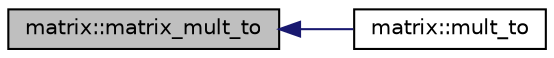 digraph "matrix::matrix_mult_to"
{
  edge [fontname="Helvetica",fontsize="10",labelfontname="Helvetica",labelfontsize="10"];
  node [fontname="Helvetica",fontsize="10",shape=record];
  rankdir="LR";
  Node1215 [label="matrix::matrix_mult_to",height=0.2,width=0.4,color="black", fillcolor="grey75", style="filled", fontcolor="black"];
  Node1215 -> Node1216 [dir="back",color="midnightblue",fontsize="10",style="solid",fontname="Helvetica"];
  Node1216 [label="matrix::mult_to",height=0.2,width=0.4,color="black", fillcolor="white", style="filled",URL="$d1/d8d/classmatrix.html#abde18a5fb21ce4d884dceedb286ba899"];
}
